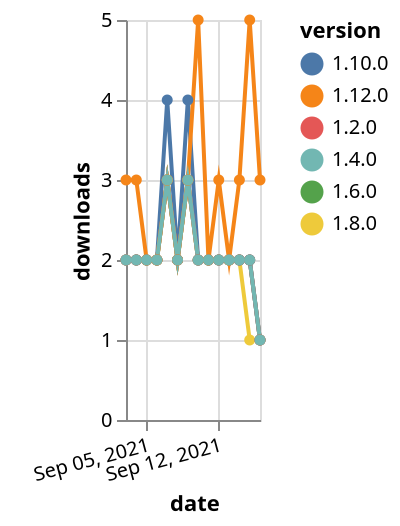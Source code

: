 {"$schema": "https://vega.github.io/schema/vega-lite/v5.json", "description": "A simple bar chart with embedded data.", "data": {"values": [{"date": "2021-09-03", "total": 1460, "delta": 2, "version": "1.6.0"}, {"date": "2021-09-04", "total": 1462, "delta": 2, "version": "1.6.0"}, {"date": "2021-09-05", "total": 1464, "delta": 2, "version": "1.6.0"}, {"date": "2021-09-06", "total": 1466, "delta": 2, "version": "1.6.0"}, {"date": "2021-09-07", "total": 1469, "delta": 3, "version": "1.6.0"}, {"date": "2021-09-08", "total": 1471, "delta": 2, "version": "1.6.0"}, {"date": "2021-09-09", "total": 1474, "delta": 3, "version": "1.6.0"}, {"date": "2021-09-10", "total": 1476, "delta": 2, "version": "1.6.0"}, {"date": "2021-09-11", "total": 1478, "delta": 2, "version": "1.6.0"}, {"date": "2021-09-12", "total": 1480, "delta": 2, "version": "1.6.0"}, {"date": "2021-09-13", "total": 1482, "delta": 2, "version": "1.6.0"}, {"date": "2021-09-14", "total": 1484, "delta": 2, "version": "1.6.0"}, {"date": "2021-09-15", "total": 1486, "delta": 2, "version": "1.6.0"}, {"date": "2021-09-16", "total": 1487, "delta": 1, "version": "1.6.0"}, {"date": "2021-09-03", "total": 995, "delta": 2, "version": "1.8.0"}, {"date": "2021-09-04", "total": 997, "delta": 2, "version": "1.8.0"}, {"date": "2021-09-05", "total": 999, "delta": 2, "version": "1.8.0"}, {"date": "2021-09-06", "total": 1001, "delta": 2, "version": "1.8.0"}, {"date": "2021-09-07", "total": 1004, "delta": 3, "version": "1.8.0"}, {"date": "2021-09-08", "total": 1006, "delta": 2, "version": "1.8.0"}, {"date": "2021-09-09", "total": 1009, "delta": 3, "version": "1.8.0"}, {"date": "2021-09-10", "total": 1011, "delta": 2, "version": "1.8.0"}, {"date": "2021-09-11", "total": 1013, "delta": 2, "version": "1.8.0"}, {"date": "2021-09-12", "total": 1015, "delta": 2, "version": "1.8.0"}, {"date": "2021-09-13", "total": 1017, "delta": 2, "version": "1.8.0"}, {"date": "2021-09-14", "total": 1019, "delta": 2, "version": "1.8.0"}, {"date": "2021-09-15", "total": 1020, "delta": 1, "version": "1.8.0"}, {"date": "2021-09-16", "total": 1021, "delta": 1, "version": "1.8.0"}, {"date": "2021-09-03", "total": 738, "delta": 2, "version": "1.10.0"}, {"date": "2021-09-04", "total": 740, "delta": 2, "version": "1.10.0"}, {"date": "2021-09-05", "total": 742, "delta": 2, "version": "1.10.0"}, {"date": "2021-09-06", "total": 744, "delta": 2, "version": "1.10.0"}, {"date": "2021-09-07", "total": 748, "delta": 4, "version": "1.10.0"}, {"date": "2021-09-08", "total": 750, "delta": 2, "version": "1.10.0"}, {"date": "2021-09-09", "total": 754, "delta": 4, "version": "1.10.0"}, {"date": "2021-09-10", "total": 756, "delta": 2, "version": "1.10.0"}, {"date": "2021-09-11", "total": 758, "delta": 2, "version": "1.10.0"}, {"date": "2021-09-12", "total": 760, "delta": 2, "version": "1.10.0"}, {"date": "2021-09-13", "total": 762, "delta": 2, "version": "1.10.0"}, {"date": "2021-09-14", "total": 764, "delta": 2, "version": "1.10.0"}, {"date": "2021-09-15", "total": 766, "delta": 2, "version": "1.10.0"}, {"date": "2021-09-16", "total": 767, "delta": 1, "version": "1.10.0"}, {"date": "2021-09-03", "total": 2026, "delta": 2, "version": "1.2.0"}, {"date": "2021-09-04", "total": 2028, "delta": 2, "version": "1.2.0"}, {"date": "2021-09-05", "total": 2030, "delta": 2, "version": "1.2.0"}, {"date": "2021-09-06", "total": 2032, "delta": 2, "version": "1.2.0"}, {"date": "2021-09-07", "total": 2035, "delta": 3, "version": "1.2.0"}, {"date": "2021-09-08", "total": 2037, "delta": 2, "version": "1.2.0"}, {"date": "2021-09-09", "total": 2040, "delta": 3, "version": "1.2.0"}, {"date": "2021-09-10", "total": 2042, "delta": 2, "version": "1.2.0"}, {"date": "2021-09-11", "total": 2044, "delta": 2, "version": "1.2.0"}, {"date": "2021-09-12", "total": 2046, "delta": 2, "version": "1.2.0"}, {"date": "2021-09-13", "total": 2048, "delta": 2, "version": "1.2.0"}, {"date": "2021-09-14", "total": 2050, "delta": 2, "version": "1.2.0"}, {"date": "2021-09-15", "total": 2052, "delta": 2, "version": "1.2.0"}, {"date": "2021-09-16", "total": 2053, "delta": 1, "version": "1.2.0"}, {"date": "2021-09-03", "total": 273, "delta": 3, "version": "1.12.0"}, {"date": "2021-09-04", "total": 276, "delta": 3, "version": "1.12.0"}, {"date": "2021-09-05", "total": 278, "delta": 2, "version": "1.12.0"}, {"date": "2021-09-06", "total": 280, "delta": 2, "version": "1.12.0"}, {"date": "2021-09-07", "total": 283, "delta": 3, "version": "1.12.0"}, {"date": "2021-09-08", "total": 285, "delta": 2, "version": "1.12.0"}, {"date": "2021-09-09", "total": 288, "delta": 3, "version": "1.12.0"}, {"date": "2021-09-10", "total": 293, "delta": 5, "version": "1.12.0"}, {"date": "2021-09-11", "total": 295, "delta": 2, "version": "1.12.0"}, {"date": "2021-09-12", "total": 298, "delta": 3, "version": "1.12.0"}, {"date": "2021-09-13", "total": 300, "delta": 2, "version": "1.12.0"}, {"date": "2021-09-14", "total": 303, "delta": 3, "version": "1.12.0"}, {"date": "2021-09-15", "total": 308, "delta": 5, "version": "1.12.0"}, {"date": "2021-09-16", "total": 311, "delta": 3, "version": "1.12.0"}, {"date": "2021-09-03", "total": 1630, "delta": 2, "version": "1.4.0"}, {"date": "2021-09-04", "total": 1632, "delta": 2, "version": "1.4.0"}, {"date": "2021-09-05", "total": 1634, "delta": 2, "version": "1.4.0"}, {"date": "2021-09-06", "total": 1636, "delta": 2, "version": "1.4.0"}, {"date": "2021-09-07", "total": 1639, "delta": 3, "version": "1.4.0"}, {"date": "2021-09-08", "total": 1641, "delta": 2, "version": "1.4.0"}, {"date": "2021-09-09", "total": 1644, "delta": 3, "version": "1.4.0"}, {"date": "2021-09-10", "total": 1646, "delta": 2, "version": "1.4.0"}, {"date": "2021-09-11", "total": 1648, "delta": 2, "version": "1.4.0"}, {"date": "2021-09-12", "total": 1650, "delta": 2, "version": "1.4.0"}, {"date": "2021-09-13", "total": 1652, "delta": 2, "version": "1.4.0"}, {"date": "2021-09-14", "total": 1654, "delta": 2, "version": "1.4.0"}, {"date": "2021-09-15", "total": 1656, "delta": 2, "version": "1.4.0"}, {"date": "2021-09-16", "total": 1657, "delta": 1, "version": "1.4.0"}]}, "width": "container", "mark": {"type": "line", "point": {"filled": true}}, "encoding": {"x": {"field": "date", "type": "temporal", "timeUnit": "yearmonthdate", "title": "date", "axis": {"labelAngle": -15}}, "y": {"field": "delta", "type": "quantitative", "title": "downloads"}, "color": {"field": "version", "type": "nominal"}, "tooltip": {"field": "delta"}}}